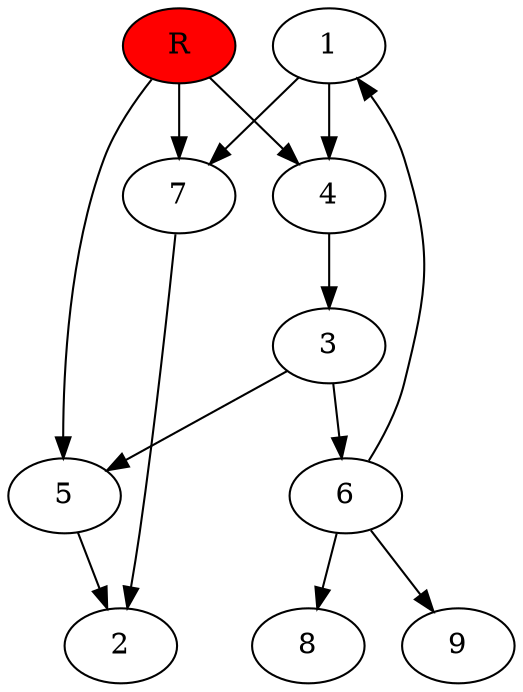 digraph prb27868 {
	1
	2
	3
	4
	5
	6
	7
	8
	R [fillcolor="#ff0000" style=filled]
	1 -> 4
	1 -> 7
	3 -> 5
	3 -> 6
	4 -> 3
	5 -> 2
	6 -> 1
	6 -> 8
	6 -> 9
	7 -> 2
	R -> 4
	R -> 5
	R -> 7
}
